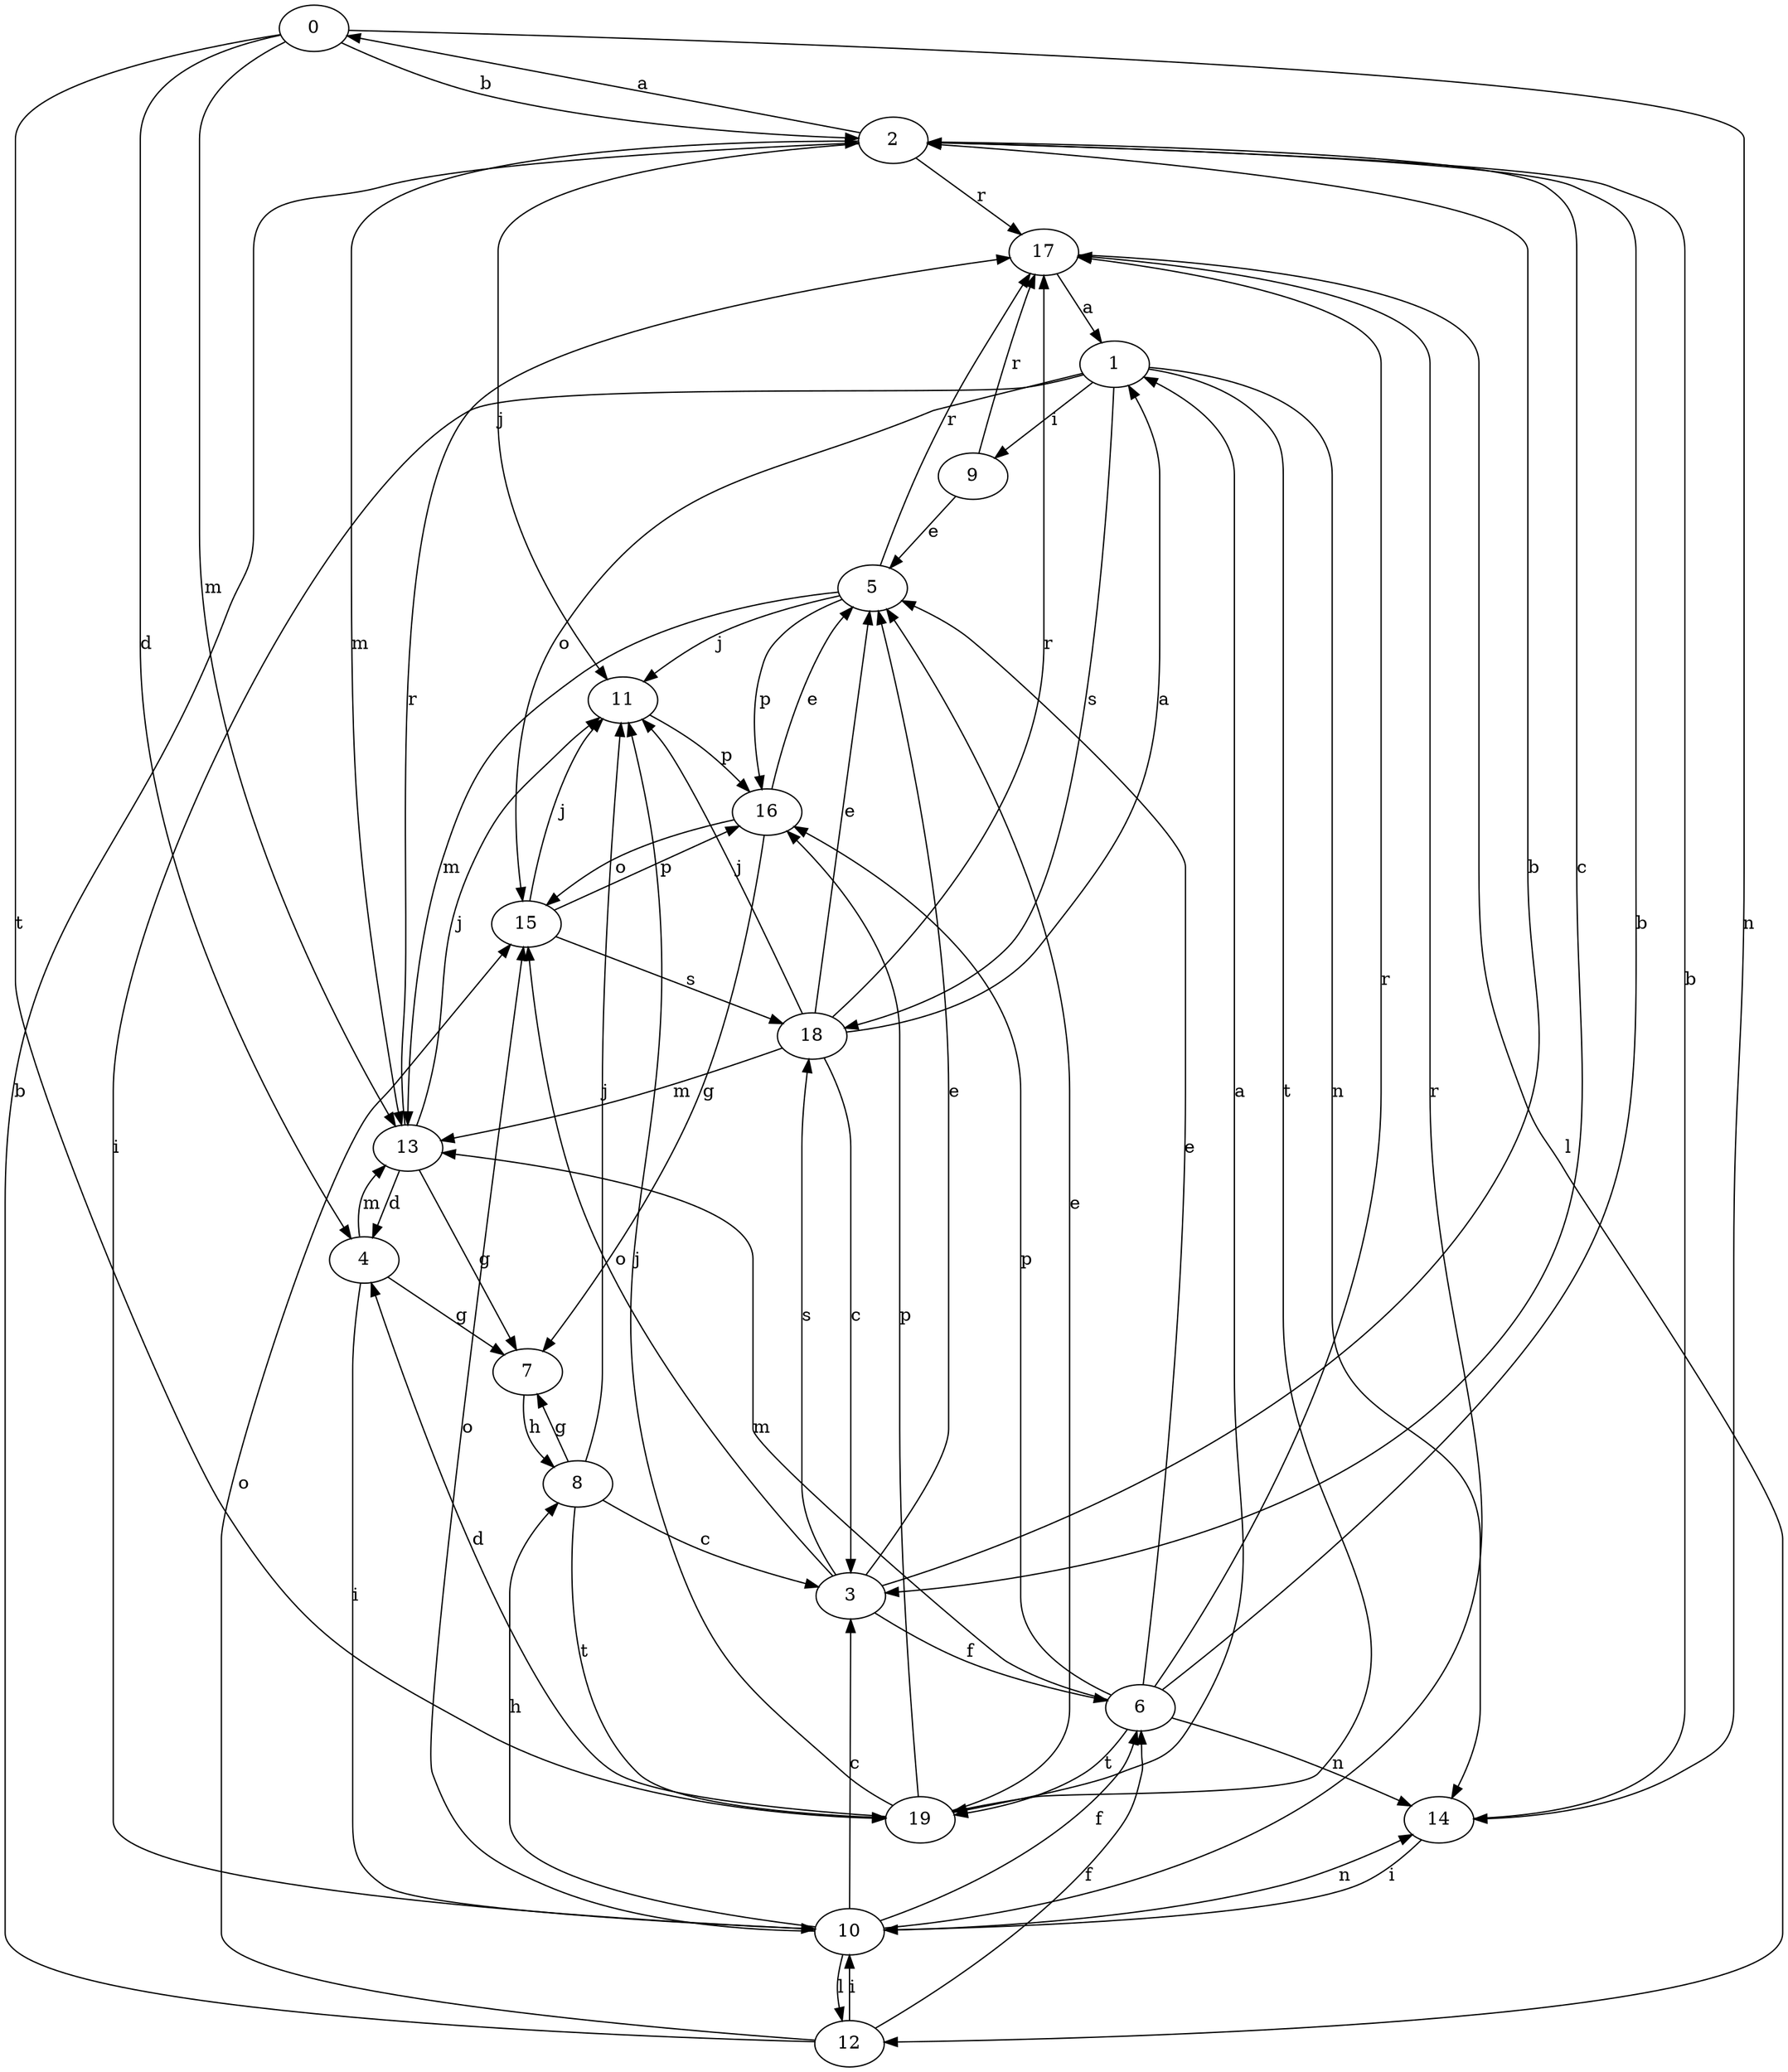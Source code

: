 strict digraph  {
0;
1;
2;
3;
4;
5;
6;
7;
8;
9;
10;
11;
12;
13;
14;
15;
16;
17;
18;
19;
0 -> 2  [label=b];
0 -> 4  [label=d];
0 -> 13  [label=m];
0 -> 14  [label=n];
0 -> 19  [label=t];
1 -> 9  [label=i];
1 -> 10  [label=i];
1 -> 14  [label=n];
1 -> 15  [label=o];
1 -> 18  [label=s];
1 -> 19  [label=t];
2 -> 0  [label=a];
2 -> 3  [label=c];
2 -> 11  [label=j];
2 -> 13  [label=m];
2 -> 17  [label=r];
3 -> 2  [label=b];
3 -> 5  [label=e];
3 -> 6  [label=f];
3 -> 15  [label=o];
3 -> 18  [label=s];
4 -> 7  [label=g];
4 -> 10  [label=i];
4 -> 13  [label=m];
5 -> 11  [label=j];
5 -> 13  [label=m];
5 -> 16  [label=p];
5 -> 17  [label=r];
6 -> 2  [label=b];
6 -> 5  [label=e];
6 -> 13  [label=m];
6 -> 14  [label=n];
6 -> 16  [label=p];
6 -> 17  [label=r];
6 -> 19  [label=t];
7 -> 8  [label=h];
8 -> 3  [label=c];
8 -> 7  [label=g];
8 -> 11  [label=j];
8 -> 19  [label=t];
9 -> 5  [label=e];
9 -> 17  [label=r];
10 -> 3  [label=c];
10 -> 6  [label=f];
10 -> 8  [label=h];
10 -> 12  [label=l];
10 -> 14  [label=n];
10 -> 15  [label=o];
10 -> 17  [label=r];
11 -> 16  [label=p];
12 -> 2  [label=b];
12 -> 6  [label=f];
12 -> 10  [label=i];
12 -> 15  [label=o];
13 -> 4  [label=d];
13 -> 7  [label=g];
13 -> 11  [label=j];
13 -> 17  [label=r];
14 -> 2  [label=b];
14 -> 10  [label=i];
15 -> 11  [label=j];
15 -> 16  [label=p];
15 -> 18  [label=s];
16 -> 5  [label=e];
16 -> 7  [label=g];
16 -> 15  [label=o];
17 -> 1  [label=a];
17 -> 12  [label=l];
18 -> 1  [label=a];
18 -> 3  [label=c];
18 -> 5  [label=e];
18 -> 11  [label=j];
18 -> 13  [label=m];
18 -> 17  [label=r];
19 -> 1  [label=a];
19 -> 4  [label=d];
19 -> 5  [label=e];
19 -> 11  [label=j];
19 -> 16  [label=p];
}
